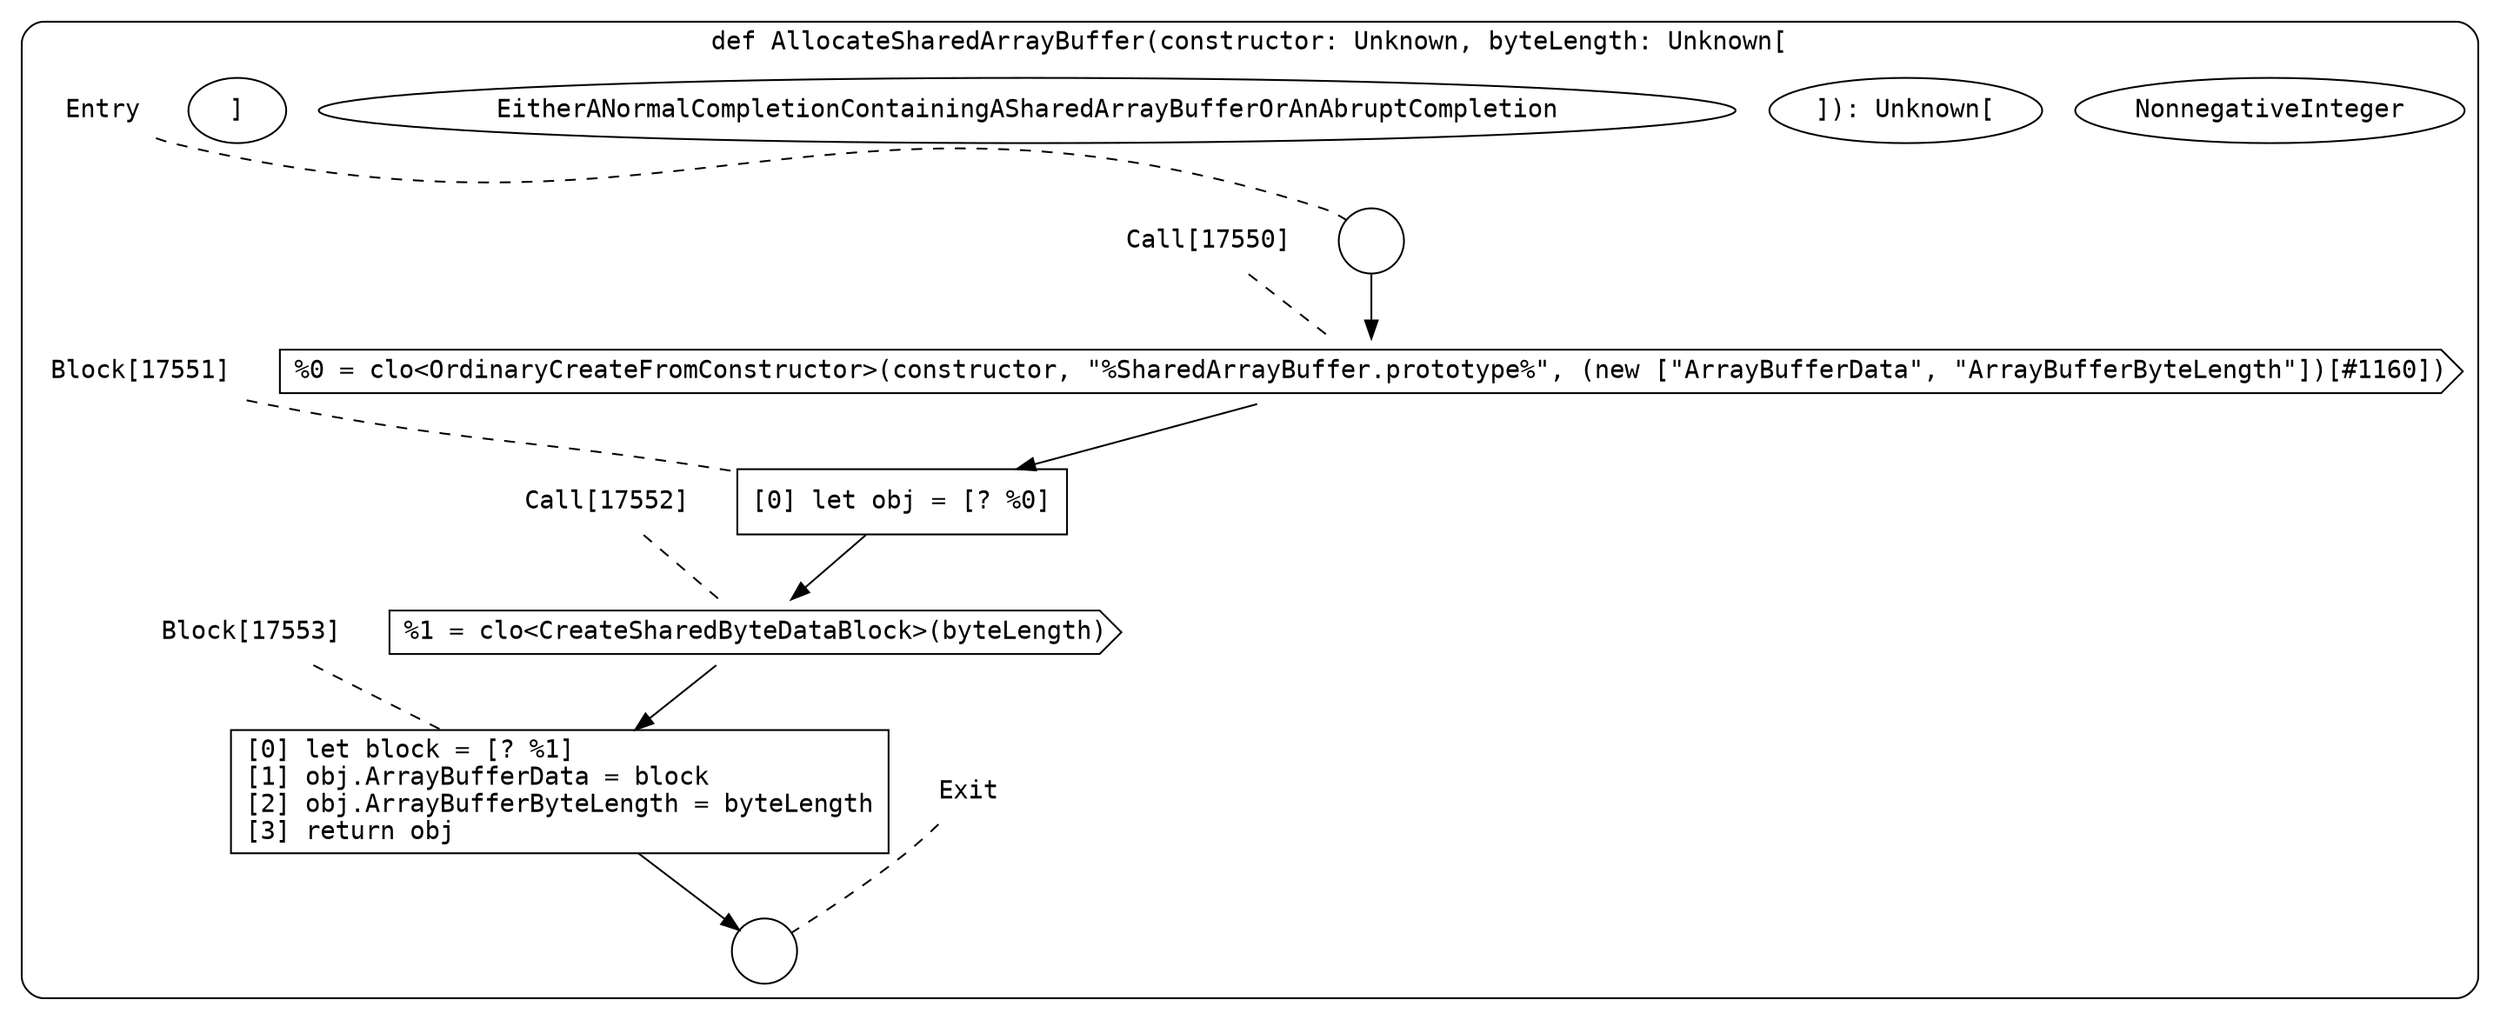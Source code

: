 digraph {
  graph [fontname = "Consolas"]
  node [fontname = "Consolas"]
  edge [fontname = "Consolas"]
  subgraph cluster2488 {
    label = "def AllocateSharedArrayBuffer(constructor: Unknown, byteLength: Unknown["NonnegativeInteger"]): Unknown["EitherANormalCompletionContainingASharedArrayBufferOrAnAbruptCompletion"]"
    style = rounded
    cluster2488_entry_name [shape=none, label=<<font color="black">Entry</font>>]
    cluster2488_entry_name -> cluster2488_entry [arrowhead=none, color="black", style=dashed]
    cluster2488_entry [shape=circle label=" " color="black" fillcolor="white" style=filled]
    cluster2488_entry -> node17550 [color="black"]
    cluster2488_exit_name [shape=none, label=<<font color="black">Exit</font>>]
    cluster2488_exit_name -> cluster2488_exit [arrowhead=none, color="black", style=dashed]
    cluster2488_exit [shape=circle label=" " color="black" fillcolor="white" style=filled]
    node17550_name [shape=none, label=<<font color="black">Call[17550]</font>>]
    node17550_name -> node17550 [arrowhead=none, color="black", style=dashed]
    node17550 [shape=cds, label=<<font color="black">%0 = clo&lt;OrdinaryCreateFromConstructor&gt;(constructor, &quot;%SharedArrayBuffer.prototype%&quot;, (new [&quot;ArrayBufferData&quot;, &quot;ArrayBufferByteLength&quot;])[#1160])</font>> color="black" fillcolor="white", style=filled]
    node17550 -> node17551 [color="black"]
    node17551_name [shape=none, label=<<font color="black">Block[17551]</font>>]
    node17551_name -> node17551 [arrowhead=none, color="black", style=dashed]
    node17551 [shape=box, label=<<font color="black">[0] let obj = [? %0]<BR ALIGN="LEFT"/></font>> color="black" fillcolor="white", style=filled]
    node17551 -> node17552 [color="black"]
    node17552_name [shape=none, label=<<font color="black">Call[17552]</font>>]
    node17552_name -> node17552 [arrowhead=none, color="black", style=dashed]
    node17552 [shape=cds, label=<<font color="black">%1 = clo&lt;CreateSharedByteDataBlock&gt;(byteLength)</font>> color="black" fillcolor="white", style=filled]
    node17552 -> node17553 [color="black"]
    node17553_name [shape=none, label=<<font color="black">Block[17553]</font>>]
    node17553_name -> node17553 [arrowhead=none, color="black", style=dashed]
    node17553 [shape=box, label=<<font color="black">[0] let block = [? %1]<BR ALIGN="LEFT"/>[1] obj.ArrayBufferData = block<BR ALIGN="LEFT"/>[2] obj.ArrayBufferByteLength = byteLength<BR ALIGN="LEFT"/>[3] return obj<BR ALIGN="LEFT"/></font>> color="black" fillcolor="white", style=filled]
    node17553 -> cluster2488_exit [color="black"]
  }
}